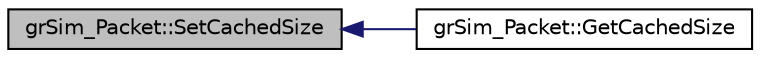 digraph "grSim_Packet::SetCachedSize"
{
 // INTERACTIVE_SVG=YES
  edge [fontname="Helvetica",fontsize="10",labelfontname="Helvetica",labelfontsize="10"];
  node [fontname="Helvetica",fontsize="10",shape=record];
  rankdir="LR";
  Node1 [label="grSim_Packet::SetCachedSize",height=0.2,width=0.4,color="black", fillcolor="grey75", style="filled", fontcolor="black"];
  Node1 -> Node2 [dir="back",color="midnightblue",fontsize="10",style="solid",fontname="Helvetica"];
  Node2 [label="grSim_Packet::GetCachedSize",height=0.2,width=0.4,color="black", fillcolor="white", style="filled",URL="$d3/db5/classgr_sim___packet.html#a1db09c5b7ca2a0d35a3cfc2311266209"];
}
